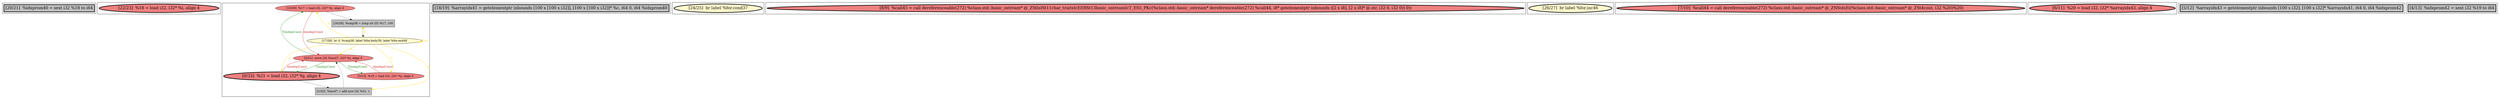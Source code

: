 
digraph G {





subgraph cluster10 {


node2044 [penwidth=3.0,fontsize=20,fillcolor=grey,label="[20/21]  %idxprom40 = sext i32 %18 to i64",shape=rectangle,style=filled ]



}

subgraph cluster9 {


node2043 [penwidth=3.0,fontsize=20,fillcolor=lightcoral,label="[22/23]  %18 = load i32, i32* %i, align 4",shape=ellipse,style=filled ]



}

subgraph cluster8 {


node2042 [fillcolor=lightcoral,label="[15/30]  %17 = load i32, i32* %j, align 4",shape=ellipse,style=filled ]
node2037 [fillcolor=grey,label="[1/32]  %inc47 = add nsw i32 %21, 1",shape=rectangle,style=filled ]
node2036 [fillcolor=lightcoral,label="[3/14]  %19 = load i32, i32* %j, align 4",shape=ellipse,style=filled ]
node2038 [penwidth=3.0,fontsize=20,fillcolor=lightcoral,label="[0/33]  %21 = load i32, i32* %j, align 4",shape=ellipse,style=filled ]
node2039 [fillcolor=lemonchiffon,label="[17/28]  br i1 %cmp38, label %for.body39, label %for.end48",shape=ellipse,style=filled ]
node2040 [fillcolor=lightcoral,label="[2/31]  store i32 %inc47, i32* %j, align 4",shape=ellipse,style=filled ]
node2041 [fillcolor=grey,label="[16/29]  %cmp38 = icmp slt i32 %17, 100",shape=rectangle,style=filled ]

node2042->node2040 [style=solid,color=firebrick3,label="A|indep|Const",penwidth=1.0,fontcolor=firebrick3 ]
node2040->node2038 [style=solid,color=forestgreen,label="T|indep|Const",penwidth=1.0,fontcolor=forestgreen ]
node2038->node2040 [style=solid,color=firebrick3,label="A|indep|Const",penwidth=1.0,fontcolor=firebrick3 ]
node2041->node2039 [style=solid,color=black,label="",penwidth=0.5,fontcolor=black ]
node2042->node2041 [style=solid,color=black,label="",penwidth=0.5,fontcolor=black ]
node2036->node2040 [style=solid,color=firebrick3,label="A|indep|Const",penwidth=1.0,fontcolor=firebrick3 ]
node2039->node2041 [style=solid,color=gold,label="C",penwidth=1.0,fontcolor=gold ]
node2039->node2036 [style=solid,color=gold,label="C",penwidth=1.0,fontcolor=gold ]
node2040->node2036 [style=solid,color=forestgreen,label="T|indep|Const",penwidth=1.0,fontcolor=forestgreen ]
node2038->node2037 [style=solid,color=black,label="",penwidth=0.5,fontcolor=black ]
node2039->node2037 [style=solid,color=gold,label="C",penwidth=1.0,fontcolor=gold ]
node2040->node2042 [style=solid,color=forestgreen,label="T|indep|Const",penwidth=1.0,fontcolor=forestgreen ]
node2037->node2040 [style=solid,color=black,label="",penwidth=0.5,fontcolor=black ]
node2039->node2039 [style=solid,color=gold,label="C",penwidth=1.0,fontcolor=gold ]
node2039->node2040 [style=solid,color=gold,label="C",penwidth=1.0,fontcolor=gold ]
node2039->node2038 [style=solid,color=gold,label="C",penwidth=1.0,fontcolor=gold ]
node2039->node2042 [style=solid,color=gold,label="C",penwidth=1.0,fontcolor=gold ]


}

subgraph cluster7 {


node2035 [penwidth=3.0,fontsize=20,fillcolor=grey,label="[18/19]  %arrayidx41 = getelementptr inbounds [100 x [100 x i32]], [100 x [100 x i32]]* %c, i64 0, i64 %idxprom40",shape=rectangle,style=filled ]



}

subgraph cluster6 {


node2034 [penwidth=3.0,fontsize=20,fillcolor=lemonchiffon,label="[24/25]  br label %for.cond37",shape=ellipse,style=filled ]



}

subgraph cluster0 {


node2028 [penwidth=3.0,fontsize=20,fillcolor=lightcoral,label="[8/9]  %call45 = call dereferenceable(272) %class.std::basic_ostream* @_ZStlsISt11char_traitsIcEERSt13basic_ostreamIcT_ES5_PKc(%class.std::basic_ostream* dereferenceable(272) %call44, i8* getelementptr inbounds ([2 x i8], [2 x i8]* @.str, i32 0, i32 0)) 0))",shape=ellipse,style=filled ]



}

subgraph cluster5 {


node2033 [penwidth=3.0,fontsize=20,fillcolor=lemonchiffon,label="[26/27]  br label %for.inc46",shape=ellipse,style=filled ]



}

subgraph cluster1 {


node2029 [penwidth=3.0,fontsize=20,fillcolor=lightcoral,label="[7/10]  %call44 = call dereferenceable(272) %class.std::basic_ostream* @_ZNSolsEi(%class.std::basic_ostream* @_ZSt4cout, i32 %20)%20)",shape=ellipse,style=filled ]



}

subgraph cluster2 {


node2030 [penwidth=3.0,fontsize=20,fillcolor=lightcoral,label="[6/11]  %20 = load i32, i32* %arrayidx43, align 4",shape=ellipse,style=filled ]



}

subgraph cluster3 {


node2031 [penwidth=3.0,fontsize=20,fillcolor=grey,label="[5/12]  %arrayidx43 = getelementptr inbounds [100 x i32], [100 x i32]* %arrayidx41, i64 0, i64 %idxprom42",shape=rectangle,style=filled ]



}

subgraph cluster4 {


node2032 [penwidth=3.0,fontsize=20,fillcolor=grey,label="[4/13]  %idxprom42 = sext i32 %19 to i64",shape=rectangle,style=filled ]



}

}
